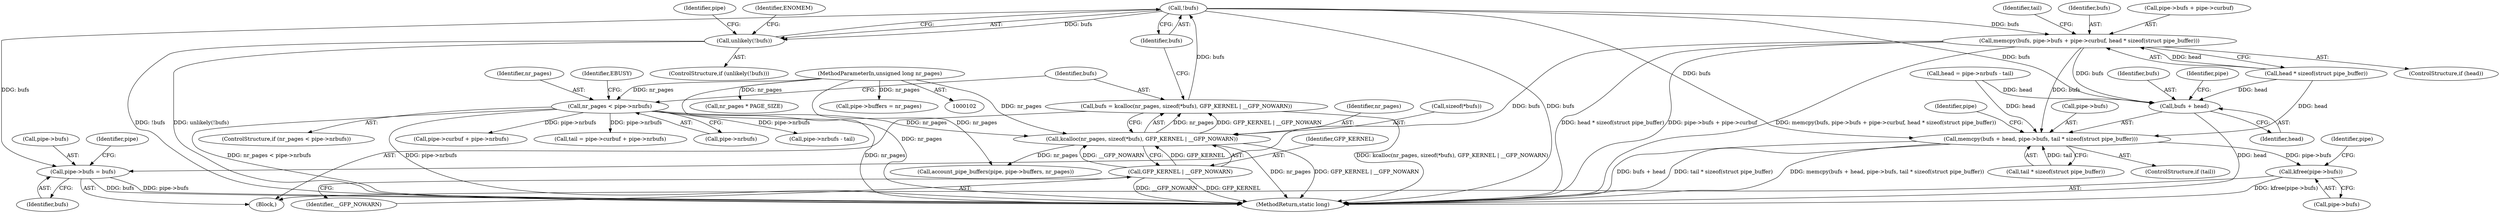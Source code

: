 digraph "0_linux_759c01142a5d0f364a462346168a56de28a80f52_2@pointer" {
"1000128" [label="(Call,!bufs)"];
"1000116" [label="(Call,bufs = kcalloc(nr_pages, sizeof(*bufs), GFP_KERNEL | __GFP_NOWARN))"];
"1000118" [label="(Call,kcalloc(nr_pages, sizeof(*bufs), GFP_KERNEL | __GFP_NOWARN))"];
"1000108" [label="(Call,nr_pages < pipe->nrbufs)"];
"1000104" [label="(MethodParameterIn,unsigned long nr_pages)"];
"1000123" [label="(Call,GFP_KERNEL | __GFP_NOWARN)"];
"1000127" [label="(Call,unlikely(!bufs))"];
"1000175" [label="(Call,memcpy(bufs, pipe->bufs + pipe->curbuf, head * sizeof(struct pipe_buffer)))"];
"1000190" [label="(Call,memcpy(bufs + head, pipe->bufs, tail * sizeof(struct pipe_buffer)))"];
"1000212" [label="(Call,kfree(pipe->bufs))"];
"1000191" [label="(Call,bufs + head)"];
"1000216" [label="(Call,pipe->bufs = bufs)"];
"1000175" [label="(Call,memcpy(bufs, pipe->bufs + pipe->curbuf, head * sizeof(struct pipe_buffer)))"];
"1000195" [label="(Identifier,pipe)"];
"1000117" [label="(Identifier,bufs)"];
"1000119" [label="(Identifier,nr_pages)"];
"1000142" [label="(Call,pipe->curbuf + pipe->nrbufs)"];
"1000105" [label="(Block,)"];
"1000140" [label="(Call,tail = pipe->curbuf + pipe->nrbufs)"];
"1000110" [label="(Call,pipe->nrbufs)"];
"1000168" [label="(Call,pipe->nrbufs - tail)"];
"1000108" [label="(Call,nr_pages < pipe->nrbufs)"];
"1000115" [label="(Identifier,EBUSY)"];
"1000123" [label="(Call,GFP_KERNEL | __GFP_NOWARN)"];
"1000227" [label="(Call,nr_pages * PAGE_SIZE)"];
"1000118" [label="(Call,kcalloc(nr_pages, sizeof(*bufs), GFP_KERNEL | __GFP_NOWARN))"];
"1000173" [label="(ControlStructure,if (head))"];
"1000129" [label="(Identifier,bufs)"];
"1000135" [label="(Identifier,pipe)"];
"1000176" [label="(Identifier,bufs)"];
"1000177" [label="(Call,pipe->bufs + pipe->curbuf)"];
"1000223" [label="(Identifier,pipe)"];
"1000216" [label="(Call,pipe->bufs = bufs)"];
"1000192" [label="(Identifier,bufs)"];
"1000107" [label="(ControlStructure,if (nr_pages < pipe->nrbufs))"];
"1000230" [label="(MethodReturn,static long)"];
"1000221" [label="(Call,pipe->buffers = nr_pages)"];
"1000197" [label="(Call,tail * sizeof(struct pipe_buffer))"];
"1000202" [label="(Identifier,pipe)"];
"1000184" [label="(Call,head * sizeof(struct pipe_buffer))"];
"1000220" [label="(Identifier,bufs)"];
"1000104" [label="(MethodParameterIn,unsigned long nr_pages)"];
"1000193" [label="(Identifier,head)"];
"1000128" [label="(Call,!bufs)"];
"1000189" [label="(Identifier,tail)"];
"1000126" [label="(ControlStructure,if (unlikely(!bufs)))"];
"1000201" [label="(Call,account_pipe_buffers(pipe, pipe->buffers, nr_pages))"];
"1000125" [label="(Identifier,__GFP_NOWARN)"];
"1000132" [label="(Identifier,ENOMEM)"];
"1000116" [label="(Call,bufs = kcalloc(nr_pages, sizeof(*bufs), GFP_KERNEL | __GFP_NOWARN))"];
"1000212" [label="(Call,kfree(pipe->bufs))"];
"1000120" [label="(Call,sizeof(*bufs))"];
"1000127" [label="(Call,unlikely(!bufs))"];
"1000217" [label="(Call,pipe->bufs)"];
"1000191" [label="(Call,bufs + head)"];
"1000188" [label="(ControlStructure,if (tail))"];
"1000166" [label="(Call,head = pipe->nrbufs - tail)"];
"1000218" [label="(Identifier,pipe)"];
"1000213" [label="(Call,pipe->bufs)"];
"1000194" [label="(Call,pipe->bufs)"];
"1000109" [label="(Identifier,nr_pages)"];
"1000190" [label="(Call,memcpy(bufs + head, pipe->bufs, tail * sizeof(struct pipe_buffer)))"];
"1000124" [label="(Identifier,GFP_KERNEL)"];
"1000128" -> "1000127"  [label="AST: "];
"1000128" -> "1000129"  [label="CFG: "];
"1000129" -> "1000128"  [label="AST: "];
"1000127" -> "1000128"  [label="CFG: "];
"1000128" -> "1000230"  [label="DDG: bufs"];
"1000128" -> "1000127"  [label="DDG: bufs"];
"1000116" -> "1000128"  [label="DDG: bufs"];
"1000128" -> "1000175"  [label="DDG: bufs"];
"1000128" -> "1000190"  [label="DDG: bufs"];
"1000128" -> "1000191"  [label="DDG: bufs"];
"1000128" -> "1000216"  [label="DDG: bufs"];
"1000116" -> "1000105"  [label="AST: "];
"1000116" -> "1000118"  [label="CFG: "];
"1000117" -> "1000116"  [label="AST: "];
"1000118" -> "1000116"  [label="AST: "];
"1000129" -> "1000116"  [label="CFG: "];
"1000116" -> "1000230"  [label="DDG: kcalloc(nr_pages, sizeof(*bufs), GFP_KERNEL | __GFP_NOWARN)"];
"1000118" -> "1000116"  [label="DDG: nr_pages"];
"1000118" -> "1000116"  [label="DDG: GFP_KERNEL | __GFP_NOWARN"];
"1000118" -> "1000123"  [label="CFG: "];
"1000119" -> "1000118"  [label="AST: "];
"1000120" -> "1000118"  [label="AST: "];
"1000123" -> "1000118"  [label="AST: "];
"1000118" -> "1000230"  [label="DDG: nr_pages"];
"1000118" -> "1000230"  [label="DDG: GFP_KERNEL | __GFP_NOWARN"];
"1000108" -> "1000118"  [label="DDG: nr_pages"];
"1000104" -> "1000118"  [label="DDG: nr_pages"];
"1000123" -> "1000118"  [label="DDG: GFP_KERNEL"];
"1000123" -> "1000118"  [label="DDG: __GFP_NOWARN"];
"1000118" -> "1000201"  [label="DDG: nr_pages"];
"1000108" -> "1000107"  [label="AST: "];
"1000108" -> "1000110"  [label="CFG: "];
"1000109" -> "1000108"  [label="AST: "];
"1000110" -> "1000108"  [label="AST: "];
"1000115" -> "1000108"  [label="CFG: "];
"1000117" -> "1000108"  [label="CFG: "];
"1000108" -> "1000230"  [label="DDG: nr_pages < pipe->nrbufs"];
"1000108" -> "1000230"  [label="DDG: pipe->nrbufs"];
"1000108" -> "1000230"  [label="DDG: nr_pages"];
"1000104" -> "1000108"  [label="DDG: nr_pages"];
"1000108" -> "1000140"  [label="DDG: pipe->nrbufs"];
"1000108" -> "1000142"  [label="DDG: pipe->nrbufs"];
"1000108" -> "1000168"  [label="DDG: pipe->nrbufs"];
"1000104" -> "1000102"  [label="AST: "];
"1000104" -> "1000230"  [label="DDG: nr_pages"];
"1000104" -> "1000201"  [label="DDG: nr_pages"];
"1000104" -> "1000221"  [label="DDG: nr_pages"];
"1000104" -> "1000227"  [label="DDG: nr_pages"];
"1000123" -> "1000125"  [label="CFG: "];
"1000124" -> "1000123"  [label="AST: "];
"1000125" -> "1000123"  [label="AST: "];
"1000123" -> "1000230"  [label="DDG: __GFP_NOWARN"];
"1000123" -> "1000230"  [label="DDG: GFP_KERNEL"];
"1000127" -> "1000126"  [label="AST: "];
"1000132" -> "1000127"  [label="CFG: "];
"1000135" -> "1000127"  [label="CFG: "];
"1000127" -> "1000230"  [label="DDG: !bufs"];
"1000127" -> "1000230"  [label="DDG: unlikely(!bufs)"];
"1000175" -> "1000173"  [label="AST: "];
"1000175" -> "1000184"  [label="CFG: "];
"1000176" -> "1000175"  [label="AST: "];
"1000177" -> "1000175"  [label="AST: "];
"1000184" -> "1000175"  [label="AST: "];
"1000189" -> "1000175"  [label="CFG: "];
"1000175" -> "1000230"  [label="DDG: head * sizeof(struct pipe_buffer)"];
"1000175" -> "1000230"  [label="DDG: pipe->bufs + pipe->curbuf"];
"1000175" -> "1000230"  [label="DDG: memcpy(bufs, pipe->bufs + pipe->curbuf, head * sizeof(struct pipe_buffer))"];
"1000184" -> "1000175"  [label="DDG: head"];
"1000175" -> "1000190"  [label="DDG: bufs"];
"1000175" -> "1000191"  [label="DDG: bufs"];
"1000175" -> "1000216"  [label="DDG: bufs"];
"1000190" -> "1000188"  [label="AST: "];
"1000190" -> "1000197"  [label="CFG: "];
"1000191" -> "1000190"  [label="AST: "];
"1000194" -> "1000190"  [label="AST: "];
"1000197" -> "1000190"  [label="AST: "];
"1000202" -> "1000190"  [label="CFG: "];
"1000190" -> "1000230"  [label="DDG: memcpy(bufs + head, pipe->bufs, tail * sizeof(struct pipe_buffer))"];
"1000190" -> "1000230"  [label="DDG: bufs + head"];
"1000190" -> "1000230"  [label="DDG: tail * sizeof(struct pipe_buffer)"];
"1000184" -> "1000190"  [label="DDG: head"];
"1000166" -> "1000190"  [label="DDG: head"];
"1000197" -> "1000190"  [label="DDG: tail"];
"1000190" -> "1000212"  [label="DDG: pipe->bufs"];
"1000212" -> "1000105"  [label="AST: "];
"1000212" -> "1000213"  [label="CFG: "];
"1000213" -> "1000212"  [label="AST: "];
"1000218" -> "1000212"  [label="CFG: "];
"1000212" -> "1000230"  [label="DDG: kfree(pipe->bufs)"];
"1000191" -> "1000193"  [label="CFG: "];
"1000192" -> "1000191"  [label="AST: "];
"1000193" -> "1000191"  [label="AST: "];
"1000195" -> "1000191"  [label="CFG: "];
"1000191" -> "1000230"  [label="DDG: head"];
"1000184" -> "1000191"  [label="DDG: head"];
"1000166" -> "1000191"  [label="DDG: head"];
"1000216" -> "1000105"  [label="AST: "];
"1000216" -> "1000220"  [label="CFG: "];
"1000217" -> "1000216"  [label="AST: "];
"1000220" -> "1000216"  [label="AST: "];
"1000223" -> "1000216"  [label="CFG: "];
"1000216" -> "1000230"  [label="DDG: bufs"];
"1000216" -> "1000230"  [label="DDG: pipe->bufs"];
}
